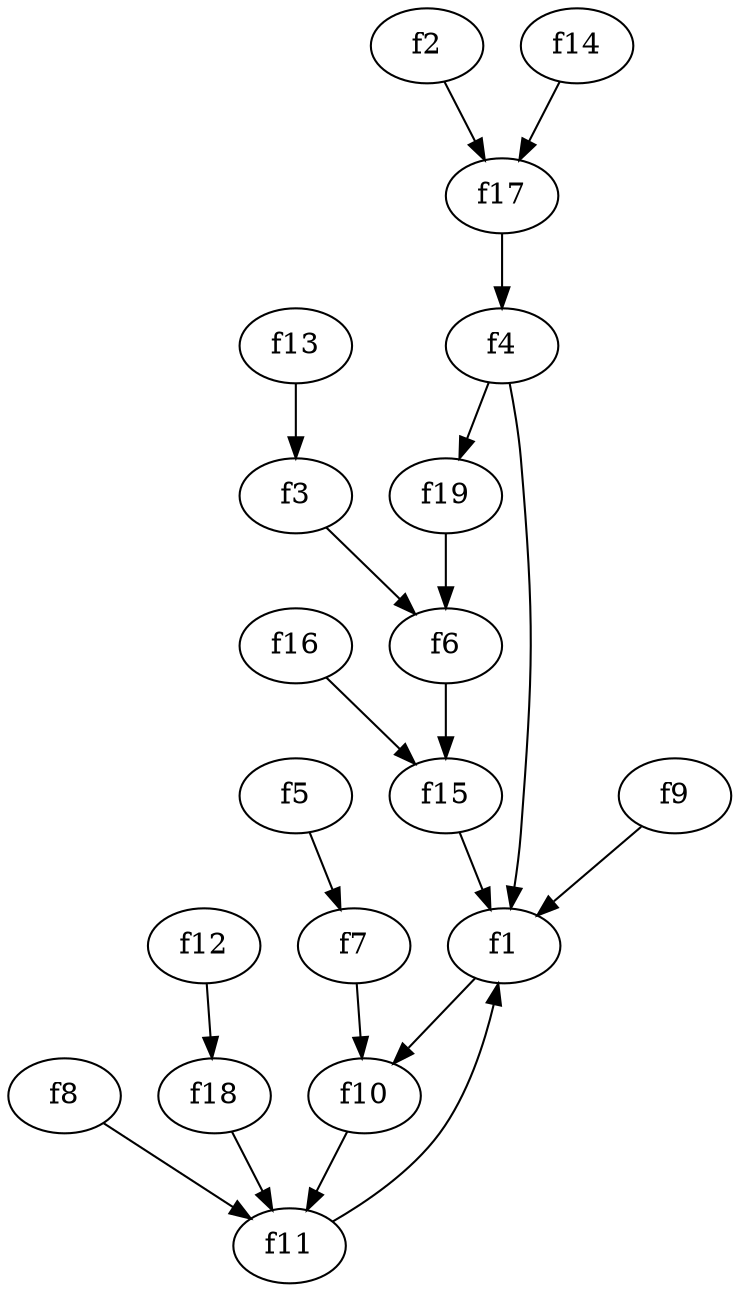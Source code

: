 strict digraph  {
f1;
f2;
f3;
f4;
f5;
f6;
f7;
f8;
f9;
f10;
f11;
f12;
f13;
f14;
f15;
f16;
f17;
f18;
f19;
f1 -> f10  [weight=2];
f2 -> f17  [weight=2];
f3 -> f6  [weight=2];
f4 -> f1  [weight=2];
f4 -> f19  [weight=2];
f5 -> f7  [weight=2];
f6 -> f15  [weight=2];
f7 -> f10  [weight=2];
f8 -> f11  [weight=2];
f9 -> f1  [weight=2];
f10 -> f11  [weight=2];
f11 -> f1  [weight=2];
f12 -> f18  [weight=2];
f13 -> f3  [weight=2];
f14 -> f17  [weight=2];
f15 -> f1  [weight=2];
f16 -> f15  [weight=2];
f17 -> f4  [weight=2];
f18 -> f11  [weight=2];
f19 -> f6  [weight=2];
}
